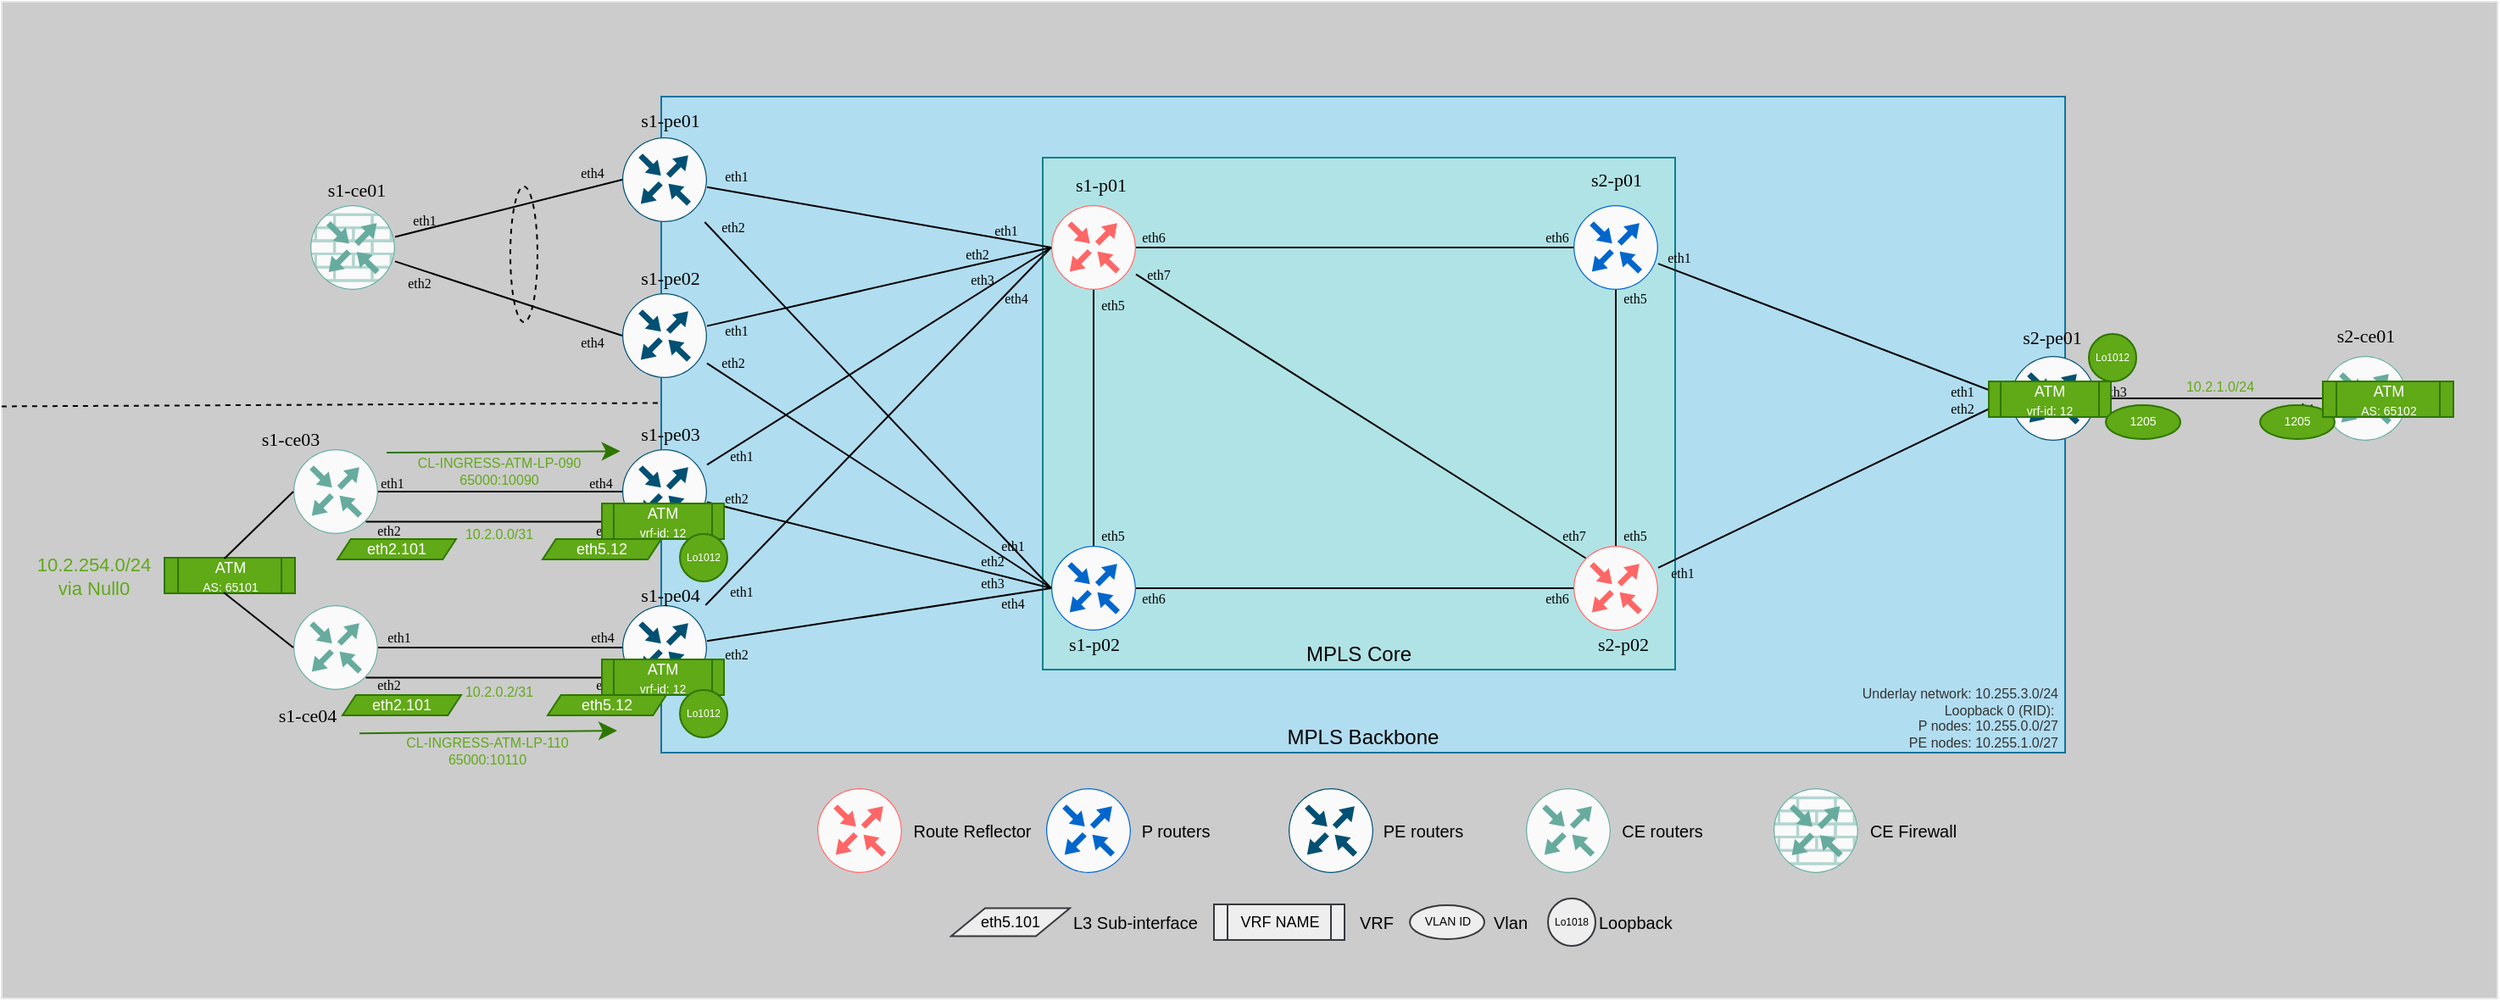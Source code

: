 <mxfile version="25.0.2">
  <diagram name="Page-1" id="-UelpCdYEey4y5baOnSz">
    <mxGraphModel dx="2388" dy="1429" grid="0" gridSize="10" guides="1" tooltips="1" connect="1" arrows="1" fold="1" page="0" pageScale="1" pageWidth="827" pageHeight="1169" math="0" shadow="0">
      <root>
        <mxCell id="0" />
        <mxCell id="-plp4mE1TCrz63QN9HbG-12" value="Background Image" parent="0" />
        <mxCell id="-plp4mE1TCrz63QN9HbG-13" value="" style="rounded=0;whiteSpace=wrap;html=1;fillColor=#CCCCCC;fontColor=#333333;strokeColor=#E6E6E6;" parent="-plp4mE1TCrz63QN9HbG-12" vertex="1">
          <mxGeometry x="-605" y="-124" width="1472" height="588" as="geometry" />
        </mxCell>
        <mxCell id="-plp4mE1TCrz63QN9HbG-14" value="" style="endArrow=none;dashed=1;html=1;rounded=0;fontSize=12;startSize=8;endSize=8;curved=1;entryX=0;entryY=0.467;entryDx=0;entryDy=0;entryPerimeter=0;exitX=0;exitY=0.406;exitDx=0;exitDy=0;exitPerimeter=0;" parent="-plp4mE1TCrz63QN9HbG-12" source="-plp4mE1TCrz63QN9HbG-13" target="WSuv4SzaL3Qnk7HgxCXB-33" edge="1">
          <mxGeometry width="50" height="50" relative="1" as="geometry">
            <mxPoint x="-587" y="136" as="sourcePoint" />
            <mxPoint x="-537" y="86" as="targetPoint" />
          </mxGeometry>
        </mxCell>
        <mxCell id="1" parent="0" />
        <mxCell id="WSuv4SzaL3Qnk7HgxCXB-33" value="MPLS Backbone" style="rounded=0;whiteSpace=wrap;html=1;fillColor=#b1ddf0;strokeColor=#10739e;verticalAlign=bottom;" parent="1" vertex="1">
          <mxGeometry x="-216" y="-68" width="828" height="387" as="geometry" />
        </mxCell>
        <mxCell id="WSuv4SzaL3Qnk7HgxCXB-26" value="MPLS Core" style="rounded=0;whiteSpace=wrap;html=1;fillColor=#b0e3e6;strokeColor=#0e8088;verticalAlign=bottom;" parent="1" vertex="1">
          <mxGeometry x="9" y="-32" width="373" height="302" as="geometry" />
        </mxCell>
        <mxCell id="WSuv4SzaL3Qnk7HgxCXB-204" value="" style="sketch=0;points=[[0.5,0,0],[1,0.5,0],[0.5,1,0],[0,0.5,0],[0.145,0.145,0],[0.856,0.145,0],[0.855,0.856,0],[0.145,0.855,0]];verticalLabelPosition=bottom;html=1;verticalAlign=top;aspect=fixed;align=center;pointerEvents=1;shape=mxgraph.cisco19.rect;prIcon=router;fillColor=#FAFAFA;strokeColor=#0066CC;fontSize=8;" parent="1" vertex="1">
          <mxGeometry x="11" y="340" width="50" height="50" as="geometry" />
        </mxCell>
        <mxCell id="WSuv4SzaL3Qnk7HgxCXB-205" value="P routers" style="text;html=1;align=center;verticalAlign=middle;resizable=0;points=[];autosize=1;strokeColor=none;fillColor=none;fontSize=10;" parent="1" vertex="1">
          <mxGeometry x="58" y="353" width="58" height="24" as="geometry" />
        </mxCell>
        <mxCell id="WSuv4SzaL3Qnk7HgxCXB-206" value="" style="sketch=0;points=[[0.5,0,0],[1,0.5,0],[0.5,1,0],[0,0.5,0],[0.145,0.145,0],[0.856,0.145,0],[0.855,0.856,0],[0.145,0.855,0]];verticalLabelPosition=bottom;html=1;verticalAlign=top;aspect=fixed;align=center;pointerEvents=1;shape=mxgraph.cisco19.rect;prIcon=router;fillColor=#FAFAFA;strokeColor=#005073;fontSize=8;" parent="1" vertex="1">
          <mxGeometry x="154" y="340" width="50" height="50" as="geometry" />
        </mxCell>
        <mxCell id="WSuv4SzaL3Qnk7HgxCXB-207" value="PE routers" style="text;html=1;align=center;verticalAlign=middle;resizable=0;points=[];autosize=1;strokeColor=none;fillColor=none;fontSize=10;" parent="1" vertex="1">
          <mxGeometry x="200.5" y="353" width="65" height="24" as="geometry" />
        </mxCell>
        <mxCell id="WSuv4SzaL3Qnk7HgxCXB-208" value="" style="sketch=0;points=[[0.5,0,0],[1,0.5,0],[0.5,1,0],[0,0.5,0],[0.145,0.145,0],[0.856,0.145,0],[0.855,0.856,0],[0.145,0.855,0]];verticalLabelPosition=bottom;html=1;verticalAlign=top;aspect=fixed;align=center;pointerEvents=1;shape=mxgraph.cisco19.rect;prIcon=router;fillColor=#FAFAFA;strokeColor=#67AB9F;fontSize=8;" parent="1" vertex="1">
          <mxGeometry x="294" y="340" width="50" height="50" as="geometry" />
        </mxCell>
        <mxCell id="WSuv4SzaL3Qnk7HgxCXB-209" value="CE routers" style="text;html=1;align=center;verticalAlign=middle;resizable=0;points=[];autosize=1;strokeColor=none;fillColor=none;fontSize=10;" parent="1" vertex="1">
          <mxGeometry x="341" y="353" width="66" height="24" as="geometry" />
        </mxCell>
        <mxCell id="WSuv4SzaL3Qnk7HgxCXB-210" value="" style="sketch=0;points=[[0.5,0,0],[1,0.5,0],[0.5,1,0],[0,0.5,0],[0.145,0.145,0],[0.856,0.145,0],[0.855,0.856,0],[0.145,0.855,0]];verticalLabelPosition=bottom;html=1;verticalAlign=top;aspect=fixed;align=center;pointerEvents=1;shape=mxgraph.cisco19.rect;prIcon=router_with_firewall;fillColor=#FAFAFA;strokeColor=#67AB9F;fontSize=8;" parent="1" vertex="1">
          <mxGeometry x="440" y="340" width="50" height="50" as="geometry" />
        </mxCell>
        <mxCell id="WSuv4SzaL3Qnk7HgxCXB-211" value="CE Firewall" style="text;html=1;align=center;verticalAlign=middle;resizable=0;points=[];autosize=1;strokeColor=none;fillColor=none;fontSize=10;" parent="1" vertex="1">
          <mxGeometry x="487" y="353" width="69" height="24" as="geometry" />
        </mxCell>
        <mxCell id="-plp4mE1TCrz63QN9HbG-1" value="VRF NAME" style="shape=process;whiteSpace=wrap;html=1;backgroundOutline=1;fillColor=#eeeeee;strokeColor=#36393d;fontSize=9;" parent="1" vertex="1">
          <mxGeometry x="110" y="408.5" width="77" height="21" as="geometry" />
        </mxCell>
        <mxCell id="-plp4mE1TCrz63QN9HbG-2" value="VRF" style="text;html=1;align=left;verticalAlign=middle;resizable=0;points=[];autosize=1;strokeColor=none;fillColor=none;fontSize=10;" parent="1" vertex="1">
          <mxGeometry x="194" y="407" width="38" height="24" as="geometry" />
        </mxCell>
        <mxCell id="-plp4mE1TCrz63QN9HbG-3" value="VLAN ID" style="ellipse;whiteSpace=wrap;html=1;fontSize=7;fillColor=#eeeeee;strokeColor=#36393d;" parent="1" vertex="1">
          <mxGeometry x="225.5" y="409" width="44" height="20" as="geometry" />
        </mxCell>
        <mxCell id="-plp4mE1TCrz63QN9HbG-5" value="Vlan" style="text;html=1;align=left;verticalAlign=middle;resizable=0;points=[];autosize=1;strokeColor=none;fillColor=none;fontSize=10;" parent="1" vertex="1">
          <mxGeometry x="273" y="407" width="38" height="24" as="geometry" />
        </mxCell>
        <mxCell id="-plp4mE1TCrz63QN9HbG-7" value="Lo1018" style="ellipse;whiteSpace=wrap;html=1;aspect=fixed;fillColor=#eeeeee;strokeColor=#36393d;fontSize=6;" parent="1" vertex="1">
          <mxGeometry x="307" y="405" width="28" height="28" as="geometry" />
        </mxCell>
        <mxCell id="-plp4mE1TCrz63QN9HbG-8" value="Loopback" style="text;html=1;align=left;verticalAlign=middle;resizable=0;points=[];autosize=1;strokeColor=none;fillColor=none;fontSize=10;" parent="1" vertex="1">
          <mxGeometry x="335" y="407" width="61" height="24" as="geometry" />
        </mxCell>
        <mxCell id="JTRN2UEG_rgVW73hcwAd-14" value="eth5.101" style="shape=parallelogram;perimeter=parallelogramPerimeter;whiteSpace=wrap;html=1;fixedSize=1;fontSize=9;fillColor=#eeeeee;strokeColor=#36393d;" vertex="1" parent="1">
          <mxGeometry x="-45" y="410.75" width="70" height="16.5" as="geometry" />
        </mxCell>
        <mxCell id="JTRN2UEG_rgVW73hcwAd-15" value="L3 Sub-interface" style="text;html=1;align=left;verticalAlign=middle;resizable=0;points=[];autosize=1;strokeColor=none;fillColor=none;fontSize=10;" vertex="1" parent="1">
          <mxGeometry x="25" y="407" width="91" height="24" as="geometry" />
        </mxCell>
        <mxCell id="JTRN2UEG_rgVW73hcwAd-22" value="s1-ce04" style="text;html=1;align=center;verticalAlign=middle;resizable=0;points=[];autosize=1;strokeColor=none;fillColor=none;fontSize=11;fontFamily=Verdana;" vertex="1" parent="1">
          <mxGeometry x="-456" y="284" width="62" height="25" as="geometry" />
        </mxCell>
        <mxCell id="WSuv4SzaL3Qnk7HgxCXB-57" value="Topology" parent="0" />
        <mxCell id="WSuv4SzaL3Qnk7HgxCXB-58" value="" style="sketch=0;points=[[0.5,0,0],[1,0.5,0],[0.5,1,0],[0,0.5,0],[0.145,0.145,0],[0.856,0.145,0],[0.855,0.856,0],[0.145,0.855,0]];verticalLabelPosition=bottom;html=1;verticalAlign=top;aspect=fixed;align=center;pointerEvents=1;shape=mxgraph.cisco19.rect;prIcon=router;fillColor=#FAFAFA;strokeColor=#005073;" parent="WSuv4SzaL3Qnk7HgxCXB-57" vertex="1">
          <mxGeometry x="-239" y="-44" width="50" height="50" as="geometry" />
        </mxCell>
        <mxCell id="WSuv4SzaL3Qnk7HgxCXB-59" value="" style="sketch=0;points=[[0.5,0,0],[1,0.5,0],[0.5,1,0],[0,0.5,0],[0.145,0.145,0],[0.856,0.145,0],[0.855,0.856,0],[0.145,0.855,0]];verticalLabelPosition=bottom;html=1;verticalAlign=top;aspect=fixed;align=center;pointerEvents=1;shape=mxgraph.cisco19.rect;prIcon=router;fillColor=#FAFAFA;strokeColor=#005073;" parent="WSuv4SzaL3Qnk7HgxCXB-57" vertex="1">
          <mxGeometry x="-239" y="48" width="50" height="50" as="geometry" />
        </mxCell>
        <mxCell id="WSuv4SzaL3Qnk7HgxCXB-60" value="" style="sketch=0;points=[[0.5,0,0],[1,0.5,0],[0.5,1,0],[0,0.5,0],[0.145,0.145,0],[0.856,0.145,0],[0.855,0.856,0],[0.145,0.855,0]];verticalLabelPosition=bottom;html=1;verticalAlign=top;aspect=fixed;align=center;pointerEvents=1;shape=mxgraph.cisco19.rect;prIcon=router;fillColor=#FAFAFA;strokeColor=#005073;" parent="WSuv4SzaL3Qnk7HgxCXB-57" vertex="1">
          <mxGeometry x="-239" y="140" width="50" height="50" as="geometry" />
        </mxCell>
        <mxCell id="WSuv4SzaL3Qnk7HgxCXB-61" value="" style="sketch=0;points=[[0.5,0,0],[1,0.5,0],[0.5,1,0],[0,0.5,0],[0.145,0.145,0],[0.856,0.145,0],[0.855,0.856,0],[0.145,0.855,0]];verticalLabelPosition=bottom;html=1;verticalAlign=top;aspect=fixed;align=center;pointerEvents=1;shape=mxgraph.cisco19.rect;prIcon=router;fillColor=#FAFAFA;strokeColor=#005073;" parent="WSuv4SzaL3Qnk7HgxCXB-57" vertex="1">
          <mxGeometry x="-239" y="232" width="50" height="50" as="geometry" />
        </mxCell>
        <mxCell id="WSuv4SzaL3Qnk7HgxCXB-62" value="" style="sketch=0;points=[[0.5,0,0],[1,0.5,0],[0.5,1,0],[0,0.5,0],[0.145,0.145,0],[0.856,0.145,0],[0.855,0.856,0],[0.145,0.855,0]];verticalLabelPosition=bottom;html=1;verticalAlign=top;aspect=fixed;align=center;pointerEvents=1;shape=mxgraph.cisco19.rect;prIcon=router;fillColor=#FAFAFA;strokeColor=#FF6666;" parent="WSuv4SzaL3Qnk7HgxCXB-57" vertex="1">
          <mxGeometry x="14" y="-4" width="50" height="50" as="geometry" />
        </mxCell>
        <mxCell id="WSuv4SzaL3Qnk7HgxCXB-63" value="" style="sketch=0;points=[[0.5,0,0],[1,0.5,0],[0.5,1,0],[0,0.5,0],[0.145,0.145,0],[0.856,0.145,0],[0.855,0.856,0],[0.145,0.855,0]];verticalLabelPosition=bottom;html=1;verticalAlign=top;aspect=fixed;align=center;pointerEvents=1;shape=mxgraph.cisco19.rect;prIcon=router;fillColor=#FAFAFA;strokeColor=#0066CC;" parent="WSuv4SzaL3Qnk7HgxCXB-57" vertex="1">
          <mxGeometry x="14" y="197" width="50" height="50" as="geometry" />
        </mxCell>
        <mxCell id="WSuv4SzaL3Qnk7HgxCXB-64" value="" style="sketch=0;points=[[0.5,0,0],[1,0.5,0],[0.5,1,0],[0,0.5,0],[0.145,0.145,0],[0.856,0.145,0],[0.855,0.856,0],[0.145,0.855,0]];verticalLabelPosition=bottom;html=1;verticalAlign=top;aspect=fixed;align=center;pointerEvents=1;shape=mxgraph.cisco19.rect;prIcon=router;fillColor=#FAFAFA;strokeColor=#0066CC;" parent="WSuv4SzaL3Qnk7HgxCXB-57" vertex="1">
          <mxGeometry x="322" y="-4" width="50" height="50" as="geometry" />
        </mxCell>
        <mxCell id="WSuv4SzaL3Qnk7HgxCXB-65" value="" style="sketch=0;points=[[0.5,0,0],[1,0.5,0],[0.5,1,0],[0,0.5,0],[0.145,0.145,0],[0.856,0.145,0],[0.855,0.856,0],[0.145,0.855,0]];verticalLabelPosition=bottom;html=1;verticalAlign=top;aspect=fixed;align=center;pointerEvents=1;shape=mxgraph.cisco19.rect;prIcon=router;fillColor=#FAFAFA;strokeColor=#FF6666;" parent="WSuv4SzaL3Qnk7HgxCXB-57" vertex="1">
          <mxGeometry x="322" y="197" width="50" height="50" as="geometry" />
        </mxCell>
        <mxCell id="WSuv4SzaL3Qnk7HgxCXB-66" value="" style="sketch=0;points=[[0.5,0,0],[1,0.5,0],[0.5,1,0],[0,0.5,0],[0.145,0.145,0],[0.856,0.145,0],[0.855,0.856,0],[0.145,0.855,0]];verticalLabelPosition=bottom;html=1;verticalAlign=top;aspect=fixed;align=center;pointerEvents=1;shape=mxgraph.cisco19.rect;prIcon=router;fillColor=#FAFAFA;strokeColor=#005073;" parent="WSuv4SzaL3Qnk7HgxCXB-57" vertex="1">
          <mxGeometry x="580" y="85" width="50" height="50" as="geometry" />
        </mxCell>
        <mxCell id="WSuv4SzaL3Qnk7HgxCXB-67" style="edgeStyle=none;curved=1;rounded=0;orthogonalLoop=1;jettySize=auto;html=1;entryX=0;entryY=0.5;entryDx=0;entryDy=0;entryPerimeter=0;fontSize=12;startSize=8;endSize=8;endArrow=none;endFill=0;" parent="WSuv4SzaL3Qnk7HgxCXB-57" source="WSuv4SzaL3Qnk7HgxCXB-61" target="WSuv4SzaL3Qnk7HgxCXB-63" edge="1">
          <mxGeometry relative="1" as="geometry" />
        </mxCell>
        <mxCell id="WSuv4SzaL3Qnk7HgxCXB-68" style="edgeStyle=none;curved=1;rounded=0;orthogonalLoop=1;jettySize=auto;html=1;entryX=0;entryY=0.5;entryDx=0;entryDy=0;entryPerimeter=0;fontSize=12;startSize=8;endSize=8;endArrow=none;endFill=0;" parent="WSuv4SzaL3Qnk7HgxCXB-57" source="WSuv4SzaL3Qnk7HgxCXB-60" target="WSuv4SzaL3Qnk7HgxCXB-63" edge="1">
          <mxGeometry relative="1" as="geometry" />
        </mxCell>
        <mxCell id="WSuv4SzaL3Qnk7HgxCXB-69" style="edgeStyle=none;curved=1;rounded=0;orthogonalLoop=1;jettySize=auto;html=1;entryX=0;entryY=0.5;entryDx=0;entryDy=0;entryPerimeter=0;fontSize=12;startSize=8;endSize=8;endArrow=none;endFill=0;" parent="WSuv4SzaL3Qnk7HgxCXB-57" source="WSuv4SzaL3Qnk7HgxCXB-59" target="WSuv4SzaL3Qnk7HgxCXB-62" edge="1">
          <mxGeometry relative="1" as="geometry" />
        </mxCell>
        <mxCell id="WSuv4SzaL3Qnk7HgxCXB-70" style="edgeStyle=none;curved=1;rounded=0;orthogonalLoop=1;jettySize=auto;html=1;entryX=0;entryY=0.5;entryDx=0;entryDy=0;entryPerimeter=0;fontSize=12;startSize=8;endSize=8;endArrow=none;endFill=0;" parent="WSuv4SzaL3Qnk7HgxCXB-57" source="WSuv4SzaL3Qnk7HgxCXB-58" target="WSuv4SzaL3Qnk7HgxCXB-62" edge="1">
          <mxGeometry relative="1" as="geometry" />
        </mxCell>
        <mxCell id="WSuv4SzaL3Qnk7HgxCXB-71" style="edgeStyle=none;curved=1;rounded=0;orthogonalLoop=1;jettySize=auto;html=1;fontSize=12;startSize=8;endSize=8;endArrow=none;endFill=0;strokeWidth=1;" parent="WSuv4SzaL3Qnk7HgxCXB-57" source="WSuv4SzaL3Qnk7HgxCXB-62" target="WSuv4SzaL3Qnk7HgxCXB-64" edge="1">
          <mxGeometry relative="1" as="geometry">
            <mxPoint x="252" y="21" as="targetPoint" />
          </mxGeometry>
        </mxCell>
        <mxCell id="WSuv4SzaL3Qnk7HgxCXB-72" style="edgeStyle=none;curved=1;rounded=0;orthogonalLoop=1;jettySize=auto;html=1;entryX=0;entryY=0.5;entryDx=0;entryDy=0;entryPerimeter=0;fontSize=12;startSize=8;endSize=8;endArrow=none;endFill=0;strokeWidth=1;" parent="WSuv4SzaL3Qnk7HgxCXB-57" source="WSuv4SzaL3Qnk7HgxCXB-63" target="WSuv4SzaL3Qnk7HgxCXB-65" edge="1">
          <mxGeometry relative="1" as="geometry" />
        </mxCell>
        <mxCell id="WSuv4SzaL3Qnk7HgxCXB-73" style="edgeStyle=none;curved=1;rounded=0;orthogonalLoop=1;jettySize=auto;html=1;fontSize=12;startSize=8;endSize=8;entryX=0.5;entryY=1;entryDx=0;entryDy=0;entryPerimeter=0;endArrow=none;endFill=0;strokeWidth=1;" parent="WSuv4SzaL3Qnk7HgxCXB-57" source="WSuv4SzaL3Qnk7HgxCXB-63" target="WSuv4SzaL3Qnk7HgxCXB-62" edge="1">
          <mxGeometry relative="1" as="geometry">
            <mxPoint x="325" y="31" as="targetPoint" />
          </mxGeometry>
        </mxCell>
        <mxCell id="WSuv4SzaL3Qnk7HgxCXB-74" style="edgeStyle=none;curved=1;rounded=0;orthogonalLoop=1;jettySize=auto;html=1;entryX=0.5;entryY=0;entryDx=0;entryDy=0;entryPerimeter=0;fontSize=12;startSize=8;endSize=8;endArrow=none;endFill=0;strokeWidth=1;" parent="WSuv4SzaL3Qnk7HgxCXB-57" source="WSuv4SzaL3Qnk7HgxCXB-64" target="WSuv4SzaL3Qnk7HgxCXB-65" edge="1">
          <mxGeometry relative="1" as="geometry" />
        </mxCell>
        <mxCell id="WSuv4SzaL3Qnk7HgxCXB-75" style="edgeStyle=none;curved=1;rounded=0;orthogonalLoop=1;jettySize=auto;html=1;entryX=0.145;entryY=0.145;entryDx=0;entryDy=0;entryPerimeter=0;fontSize=12;startSize=8;endSize=8;endArrow=none;endFill=0;strokeWidth=1;" parent="WSuv4SzaL3Qnk7HgxCXB-57" source="WSuv4SzaL3Qnk7HgxCXB-62" target="WSuv4SzaL3Qnk7HgxCXB-65" edge="1">
          <mxGeometry relative="1" as="geometry" />
        </mxCell>
        <mxCell id="WSuv4SzaL3Qnk7HgxCXB-76" style="edgeStyle=none;curved=1;rounded=0;orthogonalLoop=1;jettySize=auto;html=1;entryX=0;entryY=0.5;entryDx=0;entryDy=0;entryPerimeter=0;fontSize=12;startSize=8;endSize=8;endArrow=none;endFill=0;" parent="WSuv4SzaL3Qnk7HgxCXB-57" source="WSuv4SzaL3Qnk7HgxCXB-58" target="WSuv4SzaL3Qnk7HgxCXB-63" edge="1">
          <mxGeometry relative="1" as="geometry" />
        </mxCell>
        <mxCell id="WSuv4SzaL3Qnk7HgxCXB-77" style="edgeStyle=none;curved=1;rounded=0;orthogonalLoop=1;jettySize=auto;html=1;entryX=0;entryY=0.5;entryDx=0;entryDy=0;entryPerimeter=0;fontSize=12;startSize=8;endSize=8;endArrow=none;endFill=0;" parent="WSuv4SzaL3Qnk7HgxCXB-57" source="WSuv4SzaL3Qnk7HgxCXB-59" target="WSuv4SzaL3Qnk7HgxCXB-63" edge="1">
          <mxGeometry relative="1" as="geometry" />
        </mxCell>
        <mxCell id="WSuv4SzaL3Qnk7HgxCXB-78" style="edgeStyle=none;curved=1;rounded=0;orthogonalLoop=1;jettySize=auto;html=1;entryX=0;entryY=0.5;entryDx=0;entryDy=0;entryPerimeter=0;fontSize=12;startSize=8;endSize=8;endArrow=none;endFill=0;" parent="WSuv4SzaL3Qnk7HgxCXB-57" source="WSuv4SzaL3Qnk7HgxCXB-60" target="WSuv4SzaL3Qnk7HgxCXB-62" edge="1">
          <mxGeometry relative="1" as="geometry" />
        </mxCell>
        <mxCell id="WSuv4SzaL3Qnk7HgxCXB-79" style="edgeStyle=none;curved=1;rounded=0;orthogonalLoop=1;jettySize=auto;html=1;entryX=0;entryY=0.5;entryDx=0;entryDy=0;entryPerimeter=0;fontSize=12;startSize=8;endSize=8;endArrow=none;endFill=0;" parent="WSuv4SzaL3Qnk7HgxCXB-57" source="WSuv4SzaL3Qnk7HgxCXB-61" target="WSuv4SzaL3Qnk7HgxCXB-62" edge="1">
          <mxGeometry relative="1" as="geometry" />
        </mxCell>
        <mxCell id="WSuv4SzaL3Qnk7HgxCXB-80" style="edgeStyle=none;curved=1;rounded=0;orthogonalLoop=1;jettySize=auto;html=1;entryX=0;entryY=0.5;entryDx=0;entryDy=0;entryPerimeter=0;fontSize=12;startSize=8;endSize=8;endArrow=none;endFill=0;" parent="WSuv4SzaL3Qnk7HgxCXB-57" source="WSuv4SzaL3Qnk7HgxCXB-64" target="WSuv4SzaL3Qnk7HgxCXB-66" edge="1">
          <mxGeometry relative="1" as="geometry" />
        </mxCell>
        <mxCell id="WSuv4SzaL3Qnk7HgxCXB-81" style="edgeStyle=none;curved=1;rounded=0;orthogonalLoop=1;jettySize=auto;html=1;entryX=0;entryY=0.5;entryDx=0;entryDy=0;entryPerimeter=0;fontSize=12;startSize=8;endSize=8;endArrow=none;endFill=0;" parent="WSuv4SzaL3Qnk7HgxCXB-57" source="WSuv4SzaL3Qnk7HgxCXB-65" target="WSuv4SzaL3Qnk7HgxCXB-66" edge="1">
          <mxGeometry relative="1" as="geometry" />
        </mxCell>
        <mxCell id="WSuv4SzaL3Qnk7HgxCXB-86" value="" style="sketch=0;points=[[0.5,0,0],[1,0.5,0],[0.5,1,0],[0,0.5,0],[0.145,0.145,0],[0.856,0.145,0],[0.855,0.856,0],[0.145,0.855,0]];verticalLabelPosition=bottom;html=1;verticalAlign=top;aspect=fixed;align=center;pointerEvents=1;shape=mxgraph.cisco19.rect;prIcon=router_with_firewall;fillColor=#FAFAFA;strokeColor=#67AB9F;" parent="WSuv4SzaL3Qnk7HgxCXB-57" vertex="1">
          <mxGeometry x="-423" y="-4" width="50" height="50" as="geometry" />
        </mxCell>
        <mxCell id="WSuv4SzaL3Qnk7HgxCXB-90" style="edgeStyle=none;curved=1;rounded=0;orthogonalLoop=1;jettySize=auto;html=1;entryX=0;entryY=0.5;entryDx=0;entryDy=0;entryPerimeter=0;fontSize=12;startSize=8;endSize=8;endArrow=none;endFill=0;" parent="WSuv4SzaL3Qnk7HgxCXB-57" source="WSuv4SzaL3Qnk7HgxCXB-86" target="WSuv4SzaL3Qnk7HgxCXB-58" edge="1">
          <mxGeometry relative="1" as="geometry" />
        </mxCell>
        <mxCell id="WSuv4SzaL3Qnk7HgxCXB-91" style="edgeStyle=none;curved=1;rounded=0;orthogonalLoop=1;jettySize=auto;html=1;entryX=0;entryY=0.5;entryDx=0;entryDy=0;entryPerimeter=0;fontSize=12;startSize=8;endSize=8;endArrow=none;endFill=0;" parent="WSuv4SzaL3Qnk7HgxCXB-57" source="WSuv4SzaL3Qnk7HgxCXB-86" target="WSuv4SzaL3Qnk7HgxCXB-59" edge="1">
          <mxGeometry relative="1" as="geometry" />
        </mxCell>
        <mxCell id="WSuv4SzaL3Qnk7HgxCXB-95" value="" style="sketch=0;points=[[0.5,0,0],[1,0.5,0],[0.5,1,0],[0,0.5,0],[0.145,0.145,0],[0.856,0.145,0],[0.855,0.856,0],[0.145,0.855,0]];verticalLabelPosition=bottom;html=1;verticalAlign=top;aspect=fixed;align=center;pointerEvents=1;shape=mxgraph.cisco19.rect;prIcon=router;fillColor=#FAFAFA;strokeColor=#67AB9F;" parent="WSuv4SzaL3Qnk7HgxCXB-57" vertex="1">
          <mxGeometry x="764" y="85" width="50" height="50" as="geometry" />
        </mxCell>
        <mxCell id="WSuv4SzaL3Qnk7HgxCXB-97" style="edgeStyle=none;curved=1;rounded=0;orthogonalLoop=1;jettySize=auto;html=1;entryX=1;entryY=0.5;entryDx=0;entryDy=0;entryPerimeter=0;fontSize=12;startSize=8;endSize=8;endArrow=none;endFill=0;" parent="WSuv4SzaL3Qnk7HgxCXB-57" source="WSuv4SzaL3Qnk7HgxCXB-95" target="WSuv4SzaL3Qnk7HgxCXB-66" edge="1">
          <mxGeometry relative="1" as="geometry" />
        </mxCell>
        <mxCell id="WSuv4SzaL3Qnk7HgxCXB-151" value="" style="ellipse;whiteSpace=wrap;html=1;fillColor=none;dashed=1;" parent="WSuv4SzaL3Qnk7HgxCXB-57" vertex="1">
          <mxGeometry x="-305" y="-15" width="16" height="80" as="geometry" />
        </mxCell>
        <UserObject label="&lt;div&gt;&lt;span data-lucid-type=&quot;application/vnd.lucid.text&quot; data-lucid-content=&quot;{&amp;quot;t&amp;quot;:&amp;quot;Loopback 0 (RID): 1.0.0.x ISIS: 49.019.168.0.00x.00&amp;quot;,&amp;quot;m&amp;quot;:[{&amp;quot;s&amp;quot;:0,&amp;quot;n&amp;quot;:&amp;quot;a&amp;quot;,&amp;quot;v&amp;quot;:&amp;quot;left&amp;quot;},{&amp;quot;s&amp;quot;:0,&amp;quot;n&amp;quot;:&amp;quot;c&amp;quot;,&amp;quot;v&amp;quot;:&amp;quot;333333ff&amp;quot;,&amp;quot;e&amp;quot;:56},{&amp;quot;s&amp;quot;:0,&amp;quot;n&amp;quot;:&amp;quot;s&amp;quot;,&amp;quot;v&amp;quot;:17.778,&amp;quot;e&amp;quot;:56}]}&quot;&gt;&lt;span style=&quot;color: rgb(51, 51, 51);&quot;&gt;&lt;font&gt;Underlay network: 10.255.3.0/24&lt;/font&gt;&lt;/span&gt;&lt;/span&gt;&lt;/div&gt;&lt;span data-lucid-type=&quot;application/vnd.lucid.text&quot; data-lucid-content=&quot;{&amp;quot;t&amp;quot;:&amp;quot;Loopback 0 (RID): 1.0.0.x ISIS: 49.019.168.0.00x.00&amp;quot;,&amp;quot;m&amp;quot;:[{&amp;quot;s&amp;quot;:0,&amp;quot;n&amp;quot;:&amp;quot;a&amp;quot;,&amp;quot;v&amp;quot;:&amp;quot;left&amp;quot;},{&amp;quot;s&amp;quot;:0,&amp;quot;n&amp;quot;:&amp;quot;c&amp;quot;,&amp;quot;v&amp;quot;:&amp;quot;333333ff&amp;quot;,&amp;quot;e&amp;quot;:56},{&amp;quot;s&amp;quot;:0,&amp;quot;n&amp;quot;:&amp;quot;s&amp;quot;,&amp;quot;v&amp;quot;:17.778,&amp;quot;e&amp;quot;:56}]}&quot;&gt;&lt;span style=&quot;color: rgb(51, 51, 51);&quot;&gt;&lt;font&gt;Loopback 0 (RID):&amp;nbsp;&lt;br&gt;&lt;/font&gt;&lt;/span&gt;&lt;/span&gt;&lt;div&gt;&lt;span data-lucid-type=&quot;application/vnd.lucid.text&quot; data-lucid-content=&quot;{&amp;quot;t&amp;quot;:&amp;quot;Loopback 0 (RID): 1.0.0.x ISIS: 49.019.168.0.00x.00&amp;quot;,&amp;quot;m&amp;quot;:[{&amp;quot;s&amp;quot;:0,&amp;quot;n&amp;quot;:&amp;quot;a&amp;quot;,&amp;quot;v&amp;quot;:&amp;quot;left&amp;quot;},{&amp;quot;s&amp;quot;:0,&amp;quot;n&amp;quot;:&amp;quot;c&amp;quot;,&amp;quot;v&amp;quot;:&amp;quot;333333ff&amp;quot;,&amp;quot;e&amp;quot;:56},{&amp;quot;s&amp;quot;:0,&amp;quot;n&amp;quot;:&amp;quot;s&amp;quot;,&amp;quot;v&amp;quot;:17.778,&amp;quot;e&amp;quot;:56}]}&quot;&gt;&lt;font style=&quot;&quot;&gt;&lt;font color=&quot;#333333&quot;&gt;P nodes: 10.255.0.0/27&lt;/font&gt;&lt;br&gt;&lt;/font&gt;&lt;/span&gt;&lt;/div&gt;&lt;div&gt;&lt;span data-lucid-type=&quot;application/vnd.lucid.text&quot; data-lucid-content=&quot;{&amp;quot;t&amp;quot;:&amp;quot;Loopback 0 (RID): 1.0.0.x ISIS: 49.019.168.0.00x.00&amp;quot;,&amp;quot;m&amp;quot;:[{&amp;quot;s&amp;quot;:0,&amp;quot;n&amp;quot;:&amp;quot;a&amp;quot;,&amp;quot;v&amp;quot;:&amp;quot;left&amp;quot;},{&amp;quot;s&amp;quot;:0,&amp;quot;n&amp;quot;:&amp;quot;c&amp;quot;,&amp;quot;v&amp;quot;:&amp;quot;333333ff&amp;quot;,&amp;quot;e&amp;quot;:56},{&amp;quot;s&amp;quot;:0,&amp;quot;n&amp;quot;:&amp;quot;s&amp;quot;,&amp;quot;v&amp;quot;:17.778,&amp;quot;e&amp;quot;:56}]}&quot;&gt;&lt;font style=&quot;&quot;&gt;&lt;font color=&quot;#333333&quot;&gt;PE nodes:&amp;nbsp;&lt;/font&gt;&lt;/font&gt;&lt;/span&gt;&lt;span style=&quot;background-color: initial;&quot;&gt;&lt;font color=&quot;#333333&quot;&gt;10.255.1.0/27&lt;/font&gt;&lt;/span&gt;&lt;/div&gt;" id="WSuv4SzaL3Qnk7HgxCXB-153">
          <mxCell style="text;whiteSpace=wrap;html=1;align=right;fontSize=8;fontFamily=Helvetica;" parent="WSuv4SzaL3Qnk7HgxCXB-57" vertex="1">
            <mxGeometry x="485" y="273" width="125" height="38" as="geometry" />
          </mxCell>
        </UserObject>
        <mxCell id="WSuv4SzaL3Qnk7HgxCXB-192" value="" style="sketch=0;points=[[0.5,0,0],[1,0.5,0],[0.5,1,0],[0,0.5,0],[0.145,0.145,0],[0.856,0.145,0],[0.855,0.856,0],[0.145,0.855,0]];verticalLabelPosition=bottom;html=1;verticalAlign=top;aspect=fixed;align=center;pointerEvents=1;shape=mxgraph.cisco19.rect;prIcon=router;fillColor=#FAFAFA;strokeColor=#67AB9F;" parent="WSuv4SzaL3Qnk7HgxCXB-57" vertex="1">
          <mxGeometry x="-433" y="140" width="50" height="50" as="geometry" />
        </mxCell>
        <mxCell id="WSuv4SzaL3Qnk7HgxCXB-198" value="" style="sketch=0;points=[[0.5,0,0],[1,0.5,0],[0.5,1,0],[0,0.5,0],[0.145,0.145,0],[0.856,0.145,0],[0.855,0.856,0],[0.145,0.855,0]];verticalLabelPosition=bottom;html=1;verticalAlign=top;aspect=fixed;align=center;pointerEvents=1;shape=mxgraph.cisco19.rect;prIcon=router;fillColor=#FAFAFA;strokeColor=#67AB9F;dashed=1;dashPattern=8 8;" parent="WSuv4SzaL3Qnk7HgxCXB-57" vertex="1">
          <mxGeometry x="-433" y="232" width="50" height="50" as="geometry" />
        </mxCell>
        <mxCell id="WSuv4SzaL3Qnk7HgxCXB-200" style="edgeStyle=none;curved=1;rounded=0;orthogonalLoop=1;jettySize=auto;html=1;entryX=0;entryY=0.5;entryDx=0;entryDy=0;entryPerimeter=0;fontSize=12;startSize=8;endSize=8;endArrow=none;endFill=0;exitX=1;exitY=0.5;exitDx=0;exitDy=0;exitPerimeter=0;" parent="WSuv4SzaL3Qnk7HgxCXB-57" source="WSuv4SzaL3Qnk7HgxCXB-192" target="WSuv4SzaL3Qnk7HgxCXB-60" edge="1">
          <mxGeometry relative="1" as="geometry">
            <mxPoint x="-363" y="39" as="sourcePoint" />
            <mxPoint x="-229" y="83" as="targetPoint" />
          </mxGeometry>
        </mxCell>
        <mxCell id="WSuv4SzaL3Qnk7HgxCXB-201" style="edgeStyle=none;curved=1;rounded=0;orthogonalLoop=1;jettySize=auto;html=1;entryX=0;entryY=0.5;entryDx=0;entryDy=0;entryPerimeter=0;fontSize=12;startSize=8;endSize=8;endArrow=none;endFill=0;exitX=1;exitY=0.5;exitDx=0;exitDy=0;exitPerimeter=0;" parent="WSuv4SzaL3Qnk7HgxCXB-57" source="WSuv4SzaL3Qnk7HgxCXB-198" target="WSuv4SzaL3Qnk7HgxCXB-61" edge="1">
          <mxGeometry relative="1" as="geometry">
            <mxPoint x="-353" y="49" as="sourcePoint" />
            <mxPoint x="-219" y="93" as="targetPoint" />
          </mxGeometry>
        </mxCell>
        <mxCell id="-plp4mE1TCrz63QN9HbG-9" value="" style="sketch=0;points=[[0.5,0,0],[1,0.5,0],[0.5,1,0],[0,0.5,0],[0.145,0.145,0],[0.856,0.145,0],[0.855,0.856,0],[0.145,0.855,0]];verticalLabelPosition=bottom;html=1;verticalAlign=top;aspect=fixed;align=center;pointerEvents=1;shape=mxgraph.cisco19.rect;prIcon=router;fillColor=#FAFAFA;strokeColor=#FF6666;" parent="WSuv4SzaL3Qnk7HgxCXB-57" vertex="1">
          <mxGeometry x="-124" y="340" width="50" height="50" as="geometry" />
        </mxCell>
        <mxCell id="-plp4mE1TCrz63QN9HbG-10" value="Route Reflector" style="text;html=1;align=center;verticalAlign=middle;resizable=0;points=[];autosize=1;strokeColor=none;fillColor=none;fontSize=10;" parent="WSuv4SzaL3Qnk7HgxCXB-57" vertex="1">
          <mxGeometry x="-77" y="353" width="87" height="24" as="geometry" />
        </mxCell>
        <mxCell id="JTRN2UEG_rgVW73hcwAd-1" style="edgeStyle=none;curved=1;rounded=0;orthogonalLoop=1;jettySize=auto;html=1;entryX=0.145;entryY=0.855;entryDx=0;entryDy=0;entryPerimeter=0;fontSize=12;startSize=8;endSize=8;endArrow=none;endFill=0;exitX=0.855;exitY=0.856;exitDx=0;exitDy=0;exitPerimeter=0;" edge="1" parent="WSuv4SzaL3Qnk7HgxCXB-57" source="WSuv4SzaL3Qnk7HgxCXB-198" target="WSuv4SzaL3Qnk7HgxCXB-61">
          <mxGeometry relative="1" as="geometry">
            <mxPoint x="-373" y="267" as="sourcePoint" />
            <mxPoint x="-229" y="267" as="targetPoint" />
          </mxGeometry>
        </mxCell>
        <mxCell id="JTRN2UEG_rgVW73hcwAd-6" style="edgeStyle=none;curved=1;rounded=0;orthogonalLoop=1;jettySize=auto;html=1;entryX=0.145;entryY=0.855;entryDx=0;entryDy=0;entryPerimeter=0;fontSize=12;startSize=8;endSize=8;endArrow=none;endFill=0;exitX=0.855;exitY=0.856;exitDx=0;exitDy=0;exitPerimeter=0;" edge="1" parent="WSuv4SzaL3Qnk7HgxCXB-57" source="WSuv4SzaL3Qnk7HgxCXB-192" target="WSuv4SzaL3Qnk7HgxCXB-60">
          <mxGeometry relative="1" as="geometry">
            <mxPoint x="-380" y="285" as="sourcePoint" />
            <mxPoint x="-222" y="285" as="targetPoint" />
          </mxGeometry>
        </mxCell>
        <mxCell id="WSuv4SzaL3Qnk7HgxCXB-48" value="Hostnames" parent="0" />
        <mxCell id="WSuv4SzaL3Qnk7HgxCXB-49" value="s1-p01" style="text;html=1;align=center;verticalAlign=middle;resizable=0;points=[];autosize=1;strokeColor=none;fillColor=none;fontSize=11;fontFamily=Verdana;" parent="WSuv4SzaL3Qnk7HgxCXB-48" vertex="1">
          <mxGeometry x="14" y="-29" width="57" height="25" as="geometry" />
        </mxCell>
        <mxCell id="WSuv4SzaL3Qnk7HgxCXB-50" value="s1-p02" style="text;html=1;align=center;verticalAlign=middle;resizable=0;points=[];autosize=1;strokeColor=none;fillColor=none;fontSize=11;fontFamily=Verdana;" parent="WSuv4SzaL3Qnk7HgxCXB-48" vertex="1">
          <mxGeometry x="10.5" y="242" width="57" height="25" as="geometry" />
        </mxCell>
        <mxCell id="WSuv4SzaL3Qnk7HgxCXB-51" value="s2-pe01" style="text;html=1;align=center;verticalAlign=middle;resizable=0;points=[];autosize=1;strokeColor=none;fillColor=none;fontSize=11;fontFamily=Verdana;" parent="WSuv4SzaL3Qnk7HgxCXB-48" vertex="1">
          <mxGeometry x="572" y="61" width="63" height="25" as="geometry" />
        </mxCell>
        <mxCell id="WSuv4SzaL3Qnk7HgxCXB-52" value="s1-pe02" style="text;html=1;align=center;verticalAlign=middle;resizable=0;points=[];autosize=1;strokeColor=none;fillColor=none;fontSize=11;fontFamily=Verdana;" parent="WSuv4SzaL3Qnk7HgxCXB-48" vertex="1">
          <mxGeometry x="-243" y="26" width="63" height="25" as="geometry" />
        </mxCell>
        <mxCell id="WSuv4SzaL3Qnk7HgxCXB-53" value="s1-pe03" style="text;html=1;align=center;verticalAlign=middle;resizable=0;points=[];autosize=1;strokeColor=none;fillColor=none;fontSize=11;fontFamily=Verdana;" parent="WSuv4SzaL3Qnk7HgxCXB-48" vertex="1">
          <mxGeometry x="-243" y="118" width="63" height="25" as="geometry" />
        </mxCell>
        <mxCell id="WSuv4SzaL3Qnk7HgxCXB-54" value="s1-pe04" style="text;html=1;align=center;verticalAlign=middle;resizable=0;points=[];autosize=1;strokeColor=none;fillColor=none;fontSize=11;fontFamily=Verdana;" parent="WSuv4SzaL3Qnk7HgxCXB-48" vertex="1">
          <mxGeometry x="-243" y="213" width="63" height="25" as="geometry" />
        </mxCell>
        <mxCell id="WSuv4SzaL3Qnk7HgxCXB-55" value="s2-p02" style="text;html=1;align=center;verticalAlign=middle;resizable=0;points=[];autosize=1;strokeColor=none;fillColor=none;fontSize=11;fontFamily=Verdana;" parent="WSuv4SzaL3Qnk7HgxCXB-48" vertex="1">
          <mxGeometry x="322" y="242" width="57" height="25" as="geometry" />
        </mxCell>
        <mxCell id="WSuv4SzaL3Qnk7HgxCXB-56" value="s2-p01" style="text;html=1;align=center;verticalAlign=middle;resizable=0;points=[];autosize=1;strokeColor=none;fillColor=none;fontSize=11;fontFamily=Verdana;" parent="WSuv4SzaL3Qnk7HgxCXB-48" vertex="1">
          <mxGeometry x="318.5" y="-31.5" width="57" height="25" as="geometry" />
        </mxCell>
        <mxCell id="WSuv4SzaL3Qnk7HgxCXB-98" value="s1-ce01" style="text;html=1;align=center;verticalAlign=middle;resizable=0;points=[];autosize=1;strokeColor=none;fillColor=none;fontSize=11;fontFamily=Verdana;" parent="WSuv4SzaL3Qnk7HgxCXB-48" vertex="1">
          <mxGeometry x="-427.5" y="-26" width="62" height="25" as="geometry" />
        </mxCell>
        <mxCell id="WSuv4SzaL3Qnk7HgxCXB-100" value="s2-ce01" style="text;html=1;align=center;verticalAlign=middle;resizable=0;points=[];autosize=1;strokeColor=none;fillColor=none;fontSize=11;fontFamily=Verdana;" parent="WSuv4SzaL3Qnk7HgxCXB-48" vertex="1">
          <mxGeometry x="758" y="60.5" width="62" height="25" as="geometry" />
        </mxCell>
        <mxCell id="WSuv4SzaL3Qnk7HgxCXB-101" value="s1-pe01" style="text;html=1;align=center;verticalAlign=middle;resizable=0;points=[];autosize=1;strokeColor=none;fillColor=none;fontSize=11;fontFamily=Verdana;" parent="WSuv4SzaL3Qnk7HgxCXB-48" vertex="1">
          <mxGeometry x="-243" y="-67" width="63" height="25" as="geometry" />
        </mxCell>
        <mxCell id="WSuv4SzaL3Qnk7HgxCXB-203" value="s1-ce03" style="text;html=1;align=center;verticalAlign=middle;resizable=0;points=[];autosize=1;strokeColor=none;fillColor=none;fontSize=11;fontFamily=Verdana;" parent="WSuv4SzaL3Qnk7HgxCXB-48" vertex="1">
          <mxGeometry x="-466" y="121" width="62" height="25" as="geometry" />
        </mxCell>
        <mxCell id="WSuv4SzaL3Qnk7HgxCXB-106" value="Interfaces" parent="0" />
        <mxCell id="WSuv4SzaL3Qnk7HgxCXB-107" value="eth1" style="text;html=1;align=center;verticalAlign=middle;resizable=0;points=[];autosize=1;strokeColor=none;fillColor=none;fontSize=8;fontFamily=Verdana;" parent="WSuv4SzaL3Qnk7HgxCXB-106" vertex="1">
          <mxGeometry x="-374" y="-6" width="36" height="22" as="geometry" />
        </mxCell>
        <mxCell id="WSuv4SzaL3Qnk7HgxCXB-108" value="eth2" style="text;html=1;align=center;verticalAlign=middle;resizable=0;points=[];autosize=1;strokeColor=none;fillColor=none;fontSize=8;fontFamily=Verdana;" parent="WSuv4SzaL3Qnk7HgxCXB-106" vertex="1">
          <mxGeometry x="-377" y="31" width="36" height="22" as="geometry" />
        </mxCell>
        <mxCell id="WSuv4SzaL3Qnk7HgxCXB-109" value="eth4" style="text;html=1;align=center;verticalAlign=middle;resizable=0;points=[];autosize=1;strokeColor=none;fillColor=none;fontSize=8;fontFamily=Verdana;" parent="WSuv4SzaL3Qnk7HgxCXB-106" vertex="1">
          <mxGeometry x="-275" y="-34" width="36" height="22" as="geometry" />
        </mxCell>
        <mxCell id="WSuv4SzaL3Qnk7HgxCXB-110" value="eth4" style="text;html=1;align=center;verticalAlign=middle;resizable=0;points=[];autosize=1;strokeColor=none;fillColor=none;fontSize=8;fontFamily=Verdana;" parent="WSuv4SzaL3Qnk7HgxCXB-106" vertex="1">
          <mxGeometry x="-275" y="66" width="36" height="22" as="geometry" />
        </mxCell>
        <mxCell id="WSuv4SzaL3Qnk7HgxCXB-111" value="eth4" style="text;html=1;align=center;verticalAlign=middle;resizable=0;points=[];autosize=1;strokeColor=none;fillColor=none;fontSize=8;fontFamily=Verdana;" parent="WSuv4SzaL3Qnk7HgxCXB-106" vertex="1">
          <mxGeometry x="-270" y="149" width="36" height="22" as="geometry" />
        </mxCell>
        <mxCell id="WSuv4SzaL3Qnk7HgxCXB-112" value="eth4" style="text;html=1;align=center;verticalAlign=middle;resizable=0;points=[];autosize=1;strokeColor=none;fillColor=none;fontSize=8;fontFamily=Verdana;" parent="WSuv4SzaL3Qnk7HgxCXB-106" vertex="1">
          <mxGeometry x="-269" y="240" width="36" height="22" as="geometry" />
        </mxCell>
        <mxCell id="WSuv4SzaL3Qnk7HgxCXB-115" value="eth1" style="text;html=1;align=center;verticalAlign=middle;resizable=0;points=[];autosize=1;strokeColor=none;fillColor=none;fontSize=8;fontFamily=Verdana;" parent="WSuv4SzaL3Qnk7HgxCXB-106" vertex="1">
          <mxGeometry x="-190" y="-32" width="36" height="22" as="geometry" />
        </mxCell>
        <mxCell id="WSuv4SzaL3Qnk7HgxCXB-116" value="eth2" style="text;html=1;align=center;verticalAlign=middle;resizable=0;points=[];autosize=1;strokeColor=none;fillColor=none;fontSize=8;fontFamily=Verdana;" parent="WSuv4SzaL3Qnk7HgxCXB-106" vertex="1">
          <mxGeometry x="-192" y="-2" width="36" height="22" as="geometry" />
        </mxCell>
        <mxCell id="WSuv4SzaL3Qnk7HgxCXB-117" value="eth1" style="text;html=1;align=center;verticalAlign=middle;resizable=0;points=[];autosize=1;strokeColor=none;fillColor=none;fontSize=8;fontFamily=Verdana;" parent="WSuv4SzaL3Qnk7HgxCXB-106" vertex="1">
          <mxGeometry x="-190" y="59" width="36" height="22" as="geometry" />
        </mxCell>
        <mxCell id="WSuv4SzaL3Qnk7HgxCXB-118" value="eth2" style="text;html=1;align=center;verticalAlign=middle;resizable=0;points=[];autosize=1;strokeColor=none;fillColor=none;fontSize=8;fontFamily=Verdana;" parent="WSuv4SzaL3Qnk7HgxCXB-106" vertex="1">
          <mxGeometry x="-192" y="78" width="36" height="22" as="geometry" />
        </mxCell>
        <mxCell id="WSuv4SzaL3Qnk7HgxCXB-119" value="eth1" style="text;html=1;align=center;verticalAlign=middle;resizable=0;points=[];autosize=1;strokeColor=none;fillColor=none;fontSize=8;fontFamily=Verdana;" parent="WSuv4SzaL3Qnk7HgxCXB-106" vertex="1">
          <mxGeometry x="-187" y="132.5" width="36" height="22" as="geometry" />
        </mxCell>
        <mxCell id="WSuv4SzaL3Qnk7HgxCXB-120" value="eth2" style="text;html=1;align=center;verticalAlign=middle;resizable=0;points=[];autosize=1;strokeColor=none;fillColor=none;fontSize=8;fontFamily=Verdana;" parent="WSuv4SzaL3Qnk7HgxCXB-106" vertex="1">
          <mxGeometry x="-190" y="158" width="36" height="22" as="geometry" />
        </mxCell>
        <mxCell id="WSuv4SzaL3Qnk7HgxCXB-121" value="eth1" style="text;html=1;align=center;verticalAlign=middle;resizable=0;points=[];autosize=1;strokeColor=none;fillColor=none;fontSize=8;fontFamily=Verdana;" parent="WSuv4SzaL3Qnk7HgxCXB-106" vertex="1">
          <mxGeometry x="-187" y="213" width="36" height="22" as="geometry" />
        </mxCell>
        <mxCell id="WSuv4SzaL3Qnk7HgxCXB-122" value="eth2" style="text;html=1;align=center;verticalAlign=middle;resizable=0;points=[];autosize=1;strokeColor=none;fillColor=none;fontSize=8;fontFamily=Verdana;" parent="WSuv4SzaL3Qnk7HgxCXB-106" vertex="1">
          <mxGeometry x="-190" y="250" width="36" height="22" as="geometry" />
        </mxCell>
        <mxCell id="WSuv4SzaL3Qnk7HgxCXB-123" value="eth1" style="text;html=1;align=center;verticalAlign=middle;resizable=0;points=[];autosize=1;strokeColor=none;fillColor=none;fontSize=8;fontFamily=Verdana;" parent="WSuv4SzaL3Qnk7HgxCXB-106" vertex="1">
          <mxGeometry x="-31" width="36" height="22" as="geometry" />
        </mxCell>
        <mxCell id="WSuv4SzaL3Qnk7HgxCXB-124" value="eth2" style="text;html=1;align=center;verticalAlign=middle;resizable=0;points=[];autosize=1;strokeColor=none;fillColor=none;fontSize=8;fontFamily=Verdana;" parent="WSuv4SzaL3Qnk7HgxCXB-106" vertex="1">
          <mxGeometry x="-48" y="14" width="36" height="22" as="geometry" />
        </mxCell>
        <mxCell id="WSuv4SzaL3Qnk7HgxCXB-125" value="eth3" style="text;html=1;align=center;verticalAlign=middle;resizable=0;points=[];autosize=1;strokeColor=none;fillColor=none;fontSize=8;fontFamily=Verdana;" parent="WSuv4SzaL3Qnk7HgxCXB-106" vertex="1">
          <mxGeometry x="-45" y="29" width="36" height="22" as="geometry" />
        </mxCell>
        <mxCell id="WSuv4SzaL3Qnk7HgxCXB-126" value="eth4" style="text;html=1;align=center;verticalAlign=middle;resizable=0;points=[];autosize=1;strokeColor=none;fillColor=none;fontSize=8;fontFamily=Verdana;" parent="WSuv4SzaL3Qnk7HgxCXB-106" vertex="1">
          <mxGeometry x="-25" y="40" width="36" height="22" as="geometry" />
        </mxCell>
        <mxCell id="WSuv4SzaL3Qnk7HgxCXB-129" value="eth1" style="text;html=1;align=center;verticalAlign=middle;resizable=0;points=[];autosize=1;strokeColor=none;fillColor=none;fontSize=8;fontFamily=Verdana;" parent="WSuv4SzaL3Qnk7HgxCXB-106" vertex="1">
          <mxGeometry x="-27" y="186" width="36" height="22" as="geometry" />
        </mxCell>
        <mxCell id="WSuv4SzaL3Qnk7HgxCXB-130" value="eth2" style="text;html=1;align=center;verticalAlign=middle;resizable=0;points=[];autosize=1;strokeColor=none;fillColor=none;fontSize=8;fontFamily=Verdana;" parent="WSuv4SzaL3Qnk7HgxCXB-106" vertex="1">
          <mxGeometry x="-39" y="195" width="36" height="22" as="geometry" />
        </mxCell>
        <mxCell id="WSuv4SzaL3Qnk7HgxCXB-131" value="eth3" style="text;html=1;align=center;verticalAlign=middle;resizable=0;points=[];autosize=1;strokeColor=none;fillColor=none;fontSize=8;fontFamily=Verdana;" parent="WSuv4SzaL3Qnk7HgxCXB-106" vertex="1">
          <mxGeometry x="-39" y="208" width="36" height="22" as="geometry" />
        </mxCell>
        <mxCell id="WSuv4SzaL3Qnk7HgxCXB-132" value="eth4" style="text;html=1;align=center;verticalAlign=middle;resizable=0;points=[];autosize=1;strokeColor=none;fillColor=none;fontSize=8;fontFamily=Verdana;" parent="WSuv4SzaL3Qnk7HgxCXB-106" vertex="1">
          <mxGeometry x="-27" y="220" width="36" height="22" as="geometry" />
        </mxCell>
        <mxCell id="WSuv4SzaL3Qnk7HgxCXB-133" value="eth5" style="text;html=1;align=center;verticalAlign=middle;resizable=0;points=[];autosize=1;strokeColor=none;fillColor=none;fontSize=8;fontFamily=Verdana;" parent="WSuv4SzaL3Qnk7HgxCXB-106" vertex="1">
          <mxGeometry x="32" y="44" width="36" height="22" as="geometry" />
        </mxCell>
        <mxCell id="WSuv4SzaL3Qnk7HgxCXB-134" value="eth5" style="text;html=1;align=center;verticalAlign=middle;resizable=0;points=[];autosize=1;strokeColor=none;fillColor=none;fontSize=8;fontFamily=Verdana;" parent="WSuv4SzaL3Qnk7HgxCXB-106" vertex="1">
          <mxGeometry x="32" y="180" width="36" height="22" as="geometry" />
        </mxCell>
        <mxCell id="WSuv4SzaL3Qnk7HgxCXB-135" value="eth7" style="text;html=1;align=center;verticalAlign=middle;resizable=0;points=[];autosize=1;strokeColor=none;fillColor=none;fontSize=8;fontFamily=Verdana;" parent="WSuv4SzaL3Qnk7HgxCXB-106" vertex="1">
          <mxGeometry x="59" y="26" width="36" height="22" as="geometry" />
        </mxCell>
        <mxCell id="WSuv4SzaL3Qnk7HgxCXB-136" value="eth7" style="text;html=1;align=center;verticalAlign=middle;resizable=0;points=[];autosize=1;strokeColor=none;fillColor=none;fontSize=8;fontFamily=Verdana;" parent="WSuv4SzaL3Qnk7HgxCXB-106" vertex="1">
          <mxGeometry x="304" y="180" width="36" height="22" as="geometry" />
        </mxCell>
        <mxCell id="WSuv4SzaL3Qnk7HgxCXB-137" value="eth6" style="text;html=1;align=center;verticalAlign=middle;resizable=0;points=[];autosize=1;strokeColor=none;fillColor=none;fontSize=8;fontFamily=Verdana;" parent="WSuv4SzaL3Qnk7HgxCXB-106" vertex="1">
          <mxGeometry x="56" y="4" width="36" height="22" as="geometry" />
        </mxCell>
        <mxCell id="WSuv4SzaL3Qnk7HgxCXB-138" value="eth6" style="text;html=1;align=center;verticalAlign=middle;resizable=0;points=[];autosize=1;strokeColor=none;fillColor=none;fontSize=8;fontFamily=Verdana;" parent="WSuv4SzaL3Qnk7HgxCXB-106" vertex="1">
          <mxGeometry x="56" y="217" width="36" height="22" as="geometry" />
        </mxCell>
        <mxCell id="WSuv4SzaL3Qnk7HgxCXB-139" value="eth6" style="text;html=1;align=center;verticalAlign=middle;resizable=0;points=[];autosize=1;strokeColor=none;fillColor=none;fontSize=8;fontFamily=Verdana;" parent="WSuv4SzaL3Qnk7HgxCXB-106" vertex="1">
          <mxGeometry x="294" y="217" width="36" height="22" as="geometry" />
        </mxCell>
        <mxCell id="WSuv4SzaL3Qnk7HgxCXB-140" value="eth6" style="text;html=1;align=center;verticalAlign=middle;resizable=0;points=[];autosize=1;strokeColor=none;fillColor=none;fontSize=8;fontFamily=Verdana;" parent="WSuv4SzaL3Qnk7HgxCXB-106" vertex="1">
          <mxGeometry x="294" y="4" width="36" height="22" as="geometry" />
        </mxCell>
        <mxCell id="WSuv4SzaL3Qnk7HgxCXB-141" value="eth5" style="text;html=1;align=center;verticalAlign=middle;resizable=0;points=[];autosize=1;strokeColor=none;fillColor=none;fontSize=8;fontFamily=Verdana;" parent="WSuv4SzaL3Qnk7HgxCXB-106" vertex="1">
          <mxGeometry x="340" y="180" width="36" height="22" as="geometry" />
        </mxCell>
        <mxCell id="WSuv4SzaL3Qnk7HgxCXB-142" value="eth5" style="text;html=1;align=center;verticalAlign=middle;resizable=0;points=[];autosize=1;strokeColor=none;fillColor=none;fontSize=8;fontFamily=Verdana;" parent="WSuv4SzaL3Qnk7HgxCXB-106" vertex="1">
          <mxGeometry x="340" y="40" width="36" height="22" as="geometry" />
        </mxCell>
        <mxCell id="WSuv4SzaL3Qnk7HgxCXB-143" value="eth1" style="text;html=1;align=center;verticalAlign=middle;resizable=0;points=[];autosize=1;strokeColor=none;fillColor=none;fontSize=8;fontFamily=Verdana;" parent="WSuv4SzaL3Qnk7HgxCXB-106" vertex="1">
          <mxGeometry x="366" y="16" width="36" height="22" as="geometry" />
        </mxCell>
        <mxCell id="WSuv4SzaL3Qnk7HgxCXB-144" value="eth1" style="text;html=1;align=center;verticalAlign=middle;resizable=0;points=[];autosize=1;strokeColor=none;fillColor=none;fontSize=8;fontFamily=Verdana;" parent="WSuv4SzaL3Qnk7HgxCXB-106" vertex="1">
          <mxGeometry x="368" y="202" width="36" height="22" as="geometry" />
        </mxCell>
        <mxCell id="WSuv4SzaL3Qnk7HgxCXB-145" value="eth1" style="text;html=1;align=center;verticalAlign=middle;resizable=0;points=[];autosize=1;strokeColor=none;fillColor=none;fontSize=8;fontFamily=Verdana;" parent="WSuv4SzaL3Qnk7HgxCXB-106" vertex="1">
          <mxGeometry x="533" y="95" width="36" height="22" as="geometry" />
        </mxCell>
        <mxCell id="WSuv4SzaL3Qnk7HgxCXB-146" value="eth2" style="text;html=1;align=center;verticalAlign=middle;resizable=0;points=[];autosize=1;strokeColor=none;fillColor=none;fontSize=8;fontFamily=Verdana;" parent="WSuv4SzaL3Qnk7HgxCXB-106" vertex="1">
          <mxGeometry x="533" y="105" width="36" height="22" as="geometry" />
        </mxCell>
        <mxCell id="WSuv4SzaL3Qnk7HgxCXB-147" value="eth3" style="text;html=1;align=center;verticalAlign=middle;resizable=0;points=[];autosize=1;strokeColor=none;fillColor=none;fontSize=8;fontFamily=Verdana;" parent="WSuv4SzaL3Qnk7HgxCXB-106" vertex="1">
          <mxGeometry x="623" y="95" width="36" height="22" as="geometry" />
        </mxCell>
        <mxCell id="WSuv4SzaL3Qnk7HgxCXB-148" value="eth1" style="text;html=1;align=center;verticalAlign=middle;resizable=0;points=[];autosize=1;strokeColor=none;fillColor=none;fontSize=8;fontFamily=Verdana;" parent="WSuv4SzaL3Qnk7HgxCXB-106" vertex="1">
          <mxGeometry x="734" y="105" width="36" height="22" as="geometry" />
        </mxCell>
        <mxCell id="-plp4mE1TCrz63QN9HbG-21" value="eth1" style="text;html=1;align=center;verticalAlign=middle;resizable=0;points=[];autosize=1;strokeColor=none;fillColor=none;fontSize=8;fontFamily=Verdana;" parent="WSuv4SzaL3Qnk7HgxCXB-106" vertex="1">
          <mxGeometry x="-393" y="149" width="36" height="22" as="geometry" />
        </mxCell>
        <mxCell id="-plp4mE1TCrz63QN9HbG-22" value="eth1" style="text;html=1;align=center;verticalAlign=middle;resizable=0;points=[];autosize=1;strokeColor=none;fillColor=none;fontSize=8;fontFamily=Verdana;" parent="WSuv4SzaL3Qnk7HgxCXB-106" vertex="1">
          <mxGeometry x="-389" y="240" width="36" height="22" as="geometry" />
        </mxCell>
        <mxCell id="JTRN2UEG_rgVW73hcwAd-2" value="eth2" style="text;html=1;align=center;verticalAlign=middle;resizable=0;points=[];autosize=1;strokeColor=none;fillColor=none;fontSize=8;fontFamily=Verdana;" vertex="1" parent="WSuv4SzaL3Qnk7HgxCXB-106">
          <mxGeometry x="-395" y="268" width="36" height="22" as="geometry" />
        </mxCell>
        <mxCell id="JTRN2UEG_rgVW73hcwAd-3" value="eth5" style="text;html=1;align=center;verticalAlign=middle;resizable=0;points=[];autosize=1;strokeColor=none;fillColor=none;fontSize=8;fontFamily=Verdana;" vertex="1" parent="WSuv4SzaL3Qnk7HgxCXB-106">
          <mxGeometry x="-266" y="268" width="36" height="22" as="geometry" />
        </mxCell>
        <mxCell id="JTRN2UEG_rgVW73hcwAd-4" value="eth2" style="text;html=1;align=center;verticalAlign=middle;resizable=0;points=[];autosize=1;strokeColor=none;fillColor=none;fontSize=8;fontFamily=Verdana;" vertex="1" parent="WSuv4SzaL3Qnk7HgxCXB-106">
          <mxGeometry x="-395" y="177" width="36" height="22" as="geometry" />
        </mxCell>
        <mxCell id="JTRN2UEG_rgVW73hcwAd-5" value="eth5" style="text;html=1;align=center;verticalAlign=middle;resizable=0;points=[];autosize=1;strokeColor=none;fillColor=none;fontSize=8;fontFamily=Verdana;" vertex="1" parent="WSuv4SzaL3Qnk7HgxCXB-106">
          <mxGeometry x="-266" y="177" width="36" height="22" as="geometry" />
        </mxCell>
        <mxCell id="WSuv4SzaL3Qnk7HgxCXB-154" value="VRF Clients" parent="0" visible="0" />
        <mxCell id="WSuv4SzaL3Qnk7HgxCXB-155" value="CLIENTS" style="shape=process;whiteSpace=wrap;html=1;backgroundOutline=1;fillColor=#d0cee2;strokeColor=#56517e;fontSize=9;" parent="WSuv4SzaL3Qnk7HgxCXB-154" vertex="1">
          <mxGeometry x="-254" y="-10" width="77" height="21" as="geometry" />
        </mxCell>
        <mxCell id="WSuv4SzaL3Qnk7HgxCXB-156" value="CLIENTS" style="shape=process;whiteSpace=wrap;html=1;backgroundOutline=1;fillColor=#d0cee2;strokeColor=#56517e;fontSize=9;" parent="WSuv4SzaL3Qnk7HgxCXB-154" vertex="1">
          <mxGeometry x="-254" y="88" width="77" height="21" as="geometry" />
        </mxCell>
        <mxCell id="WSuv4SzaL3Qnk7HgxCXB-159" value="CLIENTS" style="shape=process;whiteSpace=wrap;html=1;backgroundOutline=1;fillColor=#d0cee2;strokeColor=#56517e;fontSize=9;" parent="WSuv4SzaL3Qnk7HgxCXB-154" vertex="1">
          <mxGeometry x="-470" y="11" width="77" height="21" as="geometry" />
        </mxCell>
        <mxCell id="WSuv4SzaL3Qnk7HgxCXB-190" style="edgeStyle=none;curved=1;rounded=0;orthogonalLoop=1;jettySize=auto;html=1;fontSize=12;startSize=8;endSize=8;strokeColor=#97D077;endArrow=classicThin;endFill=1;startArrow=classicThin;startFill=1;" parent="WSuv4SzaL3Qnk7HgxCXB-154" edge="1">
          <mxGeometry relative="1" as="geometry">
            <mxPoint x="752.677" y="99.968" as="targetPoint" />
            <mxPoint x="675" y="100" as="sourcePoint" />
          </mxGeometry>
        </mxCell>
        <mxCell id="WSuv4SzaL3Qnk7HgxCXB-191" value="static" style="edgeLabel;html=1;align=center;verticalAlign=middle;resizable=0;points=[];fontSize=9;fontColor=#97D077;" parent="WSuv4SzaL3Qnk7HgxCXB-190" vertex="1" connectable="0">
          <mxGeometry x="0.086" relative="1" as="geometry">
            <mxPoint as="offset" />
          </mxGeometry>
        </mxCell>
        <mxCell id="WSuv4SzaL3Qnk7HgxCXB-161" value="vlan 1810" style="ellipse;whiteSpace=wrap;html=1;fontSize=7;fillColor=#d0cee2;strokeColor=#56517e;" parent="WSuv4SzaL3Qnk7HgxCXB-154" vertex="1">
          <mxGeometry x="-397" y="12" width="44" height="20" as="geometry" />
        </mxCell>
        <mxCell id="WSuv4SzaL3Qnk7HgxCXB-162" value="vlan 1810" style="ellipse;whiteSpace=wrap;html=1;fontSize=7;fillColor=#d0cee2;strokeColor=#56517e;" parent="WSuv4SzaL3Qnk7HgxCXB-154" vertex="1">
          <mxGeometry x="-276" y="-23" width="44" height="20" as="geometry" />
        </mxCell>
        <mxCell id="WSuv4SzaL3Qnk7HgxCXB-163" value="vlan 1810" style="ellipse;whiteSpace=wrap;html=1;fontSize=7;fillColor=#d0cee2;strokeColor=#56517e;" parent="WSuv4SzaL3Qnk7HgxCXB-154" vertex="1">
          <mxGeometry x="-278" y="73" width="44" height="20" as="geometry" />
        </mxCell>
        <mxCell id="WSuv4SzaL3Qnk7HgxCXB-166" value="Lo1018" style="ellipse;whiteSpace=wrap;html=1;aspect=fixed;fillColor=#d0cee2;strokeColor=#56517e;fontSize=6;" parent="WSuv4SzaL3Qnk7HgxCXB-154" vertex="1">
          <mxGeometry x="-229.5" y="-31" width="28" height="28" as="geometry" />
        </mxCell>
        <mxCell id="WSuv4SzaL3Qnk7HgxCXB-167" value="Lo1018" style="ellipse;whiteSpace=wrap;html=1;aspect=fixed;fillColor=#d0cee2;strokeColor=#56517e;fontSize=6;" parent="WSuv4SzaL3Qnk7HgxCXB-154" vertex="1">
          <mxGeometry x="-227" y="65" width="28" height="28" as="geometry" />
        </mxCell>
        <mxCell id="WSuv4SzaL3Qnk7HgxCXB-171" style="edgeStyle=none;curved=1;rounded=0;orthogonalLoop=1;jettySize=auto;html=1;fontSize=12;startSize=8;endSize=8;strokeColor=#FF0000;endArrow=classicThin;endFill=1;" parent="WSuv4SzaL3Qnk7HgxCXB-154" source="WSuv4SzaL3Qnk7HgxCXB-161" target="WSuv4SzaL3Qnk7HgxCXB-166" edge="1">
          <mxGeometry relative="1" as="geometry" />
        </mxCell>
        <mxCell id="WSuv4SzaL3Qnk7HgxCXB-172" style="edgeStyle=none;curved=1;rounded=0;orthogonalLoop=1;jettySize=auto;html=1;fontSize=12;startSize=8;endSize=8;strokeColor=#FF0000;endArrow=classicThin;endFill=1;exitX=0.876;exitY=0.612;exitDx=0;exitDy=0;exitPerimeter=0;" parent="WSuv4SzaL3Qnk7HgxCXB-154" source="WSuv4SzaL3Qnk7HgxCXB-161" target="WSuv4SzaL3Qnk7HgxCXB-167" edge="1">
          <mxGeometry relative="1" as="geometry">
            <mxPoint x="-346" y="27" as="sourcePoint" />
            <mxPoint x="-219" y="-4" as="targetPoint" />
          </mxGeometry>
        </mxCell>
        <mxCell id="WSuv4SzaL3Qnk7HgxCXB-175" value="CLIENTS" style="shape=process;whiteSpace=wrap;html=1;backgroundOutline=1;fillColor=#d0cee2;strokeColor=#56517e;fontSize=9;" parent="WSuv4SzaL3Qnk7HgxCXB-154" vertex="1">
          <mxGeometry x="788" y="101" width="77" height="21" as="geometry" />
        </mxCell>
        <mxCell id="WSuv4SzaL3Qnk7HgxCXB-176" value="vlan 1810" style="ellipse;whiteSpace=wrap;html=1;fontSize=7;fillColor=#d0cee2;strokeColor=#56517e;" parent="WSuv4SzaL3Qnk7HgxCXB-154" vertex="1">
          <mxGeometry x="754" y="101" width="44" height="20" as="geometry" />
        </mxCell>
        <mxCell id="WSuv4SzaL3Qnk7HgxCXB-177" value="10.18.10.211/24" style="text;html=1;align=center;verticalAlign=middle;resizable=0;points=[];autosize=1;strokeColor=none;fillColor=none;fontSize=7;fontFamily=Verdana;" parent="WSuv4SzaL3Qnk7HgxCXB-154" vertex="1">
          <mxGeometry x="-440" y="45" width="78" height="20" as="geometry" />
        </mxCell>
        <mxCell id="WSuv4SzaL3Qnk7HgxCXB-178" value="10.18.10.11/24" style="text;html=1;align=center;verticalAlign=middle;resizable=0;points=[];autosize=1;strokeColor=none;fillColor=none;fontSize=7;fontFamily=Verdana;" parent="WSuv4SzaL3Qnk7HgxCXB-154" vertex="1">
          <mxGeometry x="-254" y="7" width="73" height="20" as="geometry" />
        </mxCell>
        <mxCell id="WSuv4SzaL3Qnk7HgxCXB-179" value="10.18.10.12/24" style="text;html=1;align=center;verticalAlign=middle;resizable=0;points=[];autosize=1;strokeColor=none;fillColor=none;fontSize=7;fontFamily=Verdana;" parent="WSuv4SzaL3Qnk7HgxCXB-154" vertex="1">
          <mxGeometry x="-254" y="104" width="73" height="20" as="geometry" />
        </mxCell>
        <mxCell id="WSuv4SzaL3Qnk7HgxCXB-182" value="vip: 10.18.10.1/24" style="text;html=1;align=center;verticalAlign=middle;resizable=0;points=[];autosize=1;strokeColor=none;fillColor=none;fontSize=7;fontFamily=Verdana;" parent="WSuv4SzaL3Qnk7HgxCXB-154" vertex="1">
          <mxGeometry x="-296.5" y="21" width="85" height="20" as="geometry" />
        </mxCell>
        <mxCell id="WSuv4SzaL3Qnk7HgxCXB-185" value="CLIENTS" style="shape=process;whiteSpace=wrap;html=1;backgroundOutline=1;fillColor=#d0cee2;strokeColor=#56517e;fontSize=9;" parent="WSuv4SzaL3Qnk7HgxCXB-154" vertex="1">
          <mxGeometry x="559" y="100" width="77" height="21" as="geometry" />
        </mxCell>
        <mxCell id="WSuv4SzaL3Qnk7HgxCXB-186" value="vlan 1810" style="ellipse;whiteSpace=wrap;html=1;fontSize=7;fillColor=#d0cee2;strokeColor=#56517e;" parent="WSuv4SzaL3Qnk7HgxCXB-154" vertex="1">
          <mxGeometry x="629" y="100.5" width="44" height="20" as="geometry" />
        </mxCell>
        <mxCell id="WSuv4SzaL3Qnk7HgxCXB-187" value="10.18.11.1/24" style="text;html=1;align=center;verticalAlign=middle;resizable=0;points=[];autosize=1;strokeColor=none;fillColor=none;fontSize=7;fontFamily=Verdana;" parent="WSuv4SzaL3Qnk7HgxCXB-154" vertex="1">
          <mxGeometry x="609" y="122" width="69" height="20" as="geometry" />
        </mxCell>
        <mxCell id="WSuv4SzaL3Qnk7HgxCXB-188" value="10.18.11.221/24" style="text;html=1;align=center;verticalAlign=middle;resizable=0;points=[];autosize=1;strokeColor=none;fillColor=none;fontSize=7;fontFamily=Verdana;" parent="WSuv4SzaL3Qnk7HgxCXB-154" vertex="1">
          <mxGeometry x="727" y="122" width="78" height="20" as="geometry" />
        </mxCell>
        <mxCell id="JTRN2UEG_rgVW73hcwAd-7" value="L3VPN - Dual Homed L3 network" parent="0" />
        <mxCell id="JTRN2UEG_rgVW73hcwAd-9" value="ATM&lt;br&gt;&lt;font style=&quot;font-size: 7px;&quot;&gt;AS: 65101&lt;/font&gt;" style="shape=process;whiteSpace=wrap;html=1;backgroundOutline=1;fillColor=#60a917;strokeColor=#2D7600;fontSize=9;rotation=0;fontColor=#ffffff;" vertex="1" parent="JTRN2UEG_rgVW73hcwAd-7">
          <mxGeometry x="-509" y="204" width="77" height="21" as="geometry" />
        </mxCell>
        <mxCell id="JTRN2UEG_rgVW73hcwAd-10" style="edgeStyle=none;curved=1;rounded=0;orthogonalLoop=1;jettySize=auto;html=1;entryX=0;entryY=0.5;entryDx=0;entryDy=0;entryPerimeter=0;fontSize=12;startSize=8;endSize=8;endArrow=none;endFill=0;exitX=0.454;exitY=0.976;exitDx=0;exitDy=0;exitPerimeter=0;" edge="1" parent="JTRN2UEG_rgVW73hcwAd-7" source="JTRN2UEG_rgVW73hcwAd-9" target="WSuv4SzaL3Qnk7HgxCXB-198">
          <mxGeometry relative="1" as="geometry">
            <mxPoint x="-380" y="285" as="sourcePoint" />
            <mxPoint x="-222" y="285" as="targetPoint" />
          </mxGeometry>
        </mxCell>
        <mxCell id="JTRN2UEG_rgVW73hcwAd-11" style="edgeStyle=none;curved=1;rounded=0;orthogonalLoop=1;jettySize=auto;html=1;entryX=0;entryY=0.5;entryDx=0;entryDy=0;entryPerimeter=0;fontSize=12;startSize=8;endSize=8;endArrow=none;endFill=0;exitX=0.459;exitY=0.023;exitDx=0;exitDy=0;exitPerimeter=0;" edge="1" parent="JTRN2UEG_rgVW73hcwAd-7" source="JTRN2UEG_rgVW73hcwAd-9" target="WSuv4SzaL3Qnk7HgxCXB-192">
          <mxGeometry relative="1" as="geometry">
            <mxPoint x="-370" y="295" as="sourcePoint" />
            <mxPoint x="-212" y="295" as="targetPoint" />
          </mxGeometry>
        </mxCell>
        <mxCell id="JTRN2UEG_rgVW73hcwAd-23" value="eth2.101" style="shape=parallelogram;perimeter=parallelogramPerimeter;whiteSpace=wrap;html=1;fixedSize=1;fontSize=9;fillColor=#60a917;fontColor=#ffffff;strokeColor=#2D7600;size=7.863;" vertex="1" parent="JTRN2UEG_rgVW73hcwAd-7">
          <mxGeometry x="-407" y="193" width="70" height="12" as="geometry" />
        </mxCell>
        <mxCell id="JTRN2UEG_rgVW73hcwAd-24" value="eth5.12" style="shape=parallelogram;perimeter=parallelogramPerimeter;whiteSpace=wrap;html=1;fixedSize=1;fontSize=9;fillColor=#60a917;fontColor=#ffffff;strokeColor=#2D7600;size=7.863;" vertex="1" parent="JTRN2UEG_rgVW73hcwAd-7">
          <mxGeometry x="-286" y="193" width="70" height="12" as="geometry" />
        </mxCell>
        <mxCell id="JTRN2UEG_rgVW73hcwAd-25" value="eth2.101" style="shape=parallelogram;perimeter=parallelogramPerimeter;whiteSpace=wrap;html=1;fixedSize=1;fontSize=9;fillColor=#60a917;fontColor=#ffffff;strokeColor=#2D7600;size=7.863;" vertex="1" parent="JTRN2UEG_rgVW73hcwAd-7">
          <mxGeometry x="-404" y="285" width="70" height="12" as="geometry" />
        </mxCell>
        <mxCell id="JTRN2UEG_rgVW73hcwAd-26" value="eth5.12" style="shape=parallelogram;perimeter=parallelogramPerimeter;whiteSpace=wrap;html=1;fixedSize=1;fontSize=9;fillColor=#60a917;fontColor=#ffffff;strokeColor=#2D7600;size=7.863;" vertex="1" parent="JTRN2UEG_rgVW73hcwAd-7">
          <mxGeometry x="-283" y="285" width="70" height="12" as="geometry" />
        </mxCell>
        <mxCell id="JTRN2UEG_rgVW73hcwAd-27" value="ATM&lt;br&gt;&lt;font style=&quot;font-size: 7px;&quot;&gt;vrf-id: 12&lt;/font&gt;" style="shape=process;whiteSpace=wrap;html=1;backgroundOutline=1;fillColor=#60a917;strokeColor=#2D7600;fontSize=9;rotation=0;fontColor=#ffffff;" vertex="1" parent="JTRN2UEG_rgVW73hcwAd-7">
          <mxGeometry x="-251" y="264" width="72" height="21" as="geometry" />
        </mxCell>
        <mxCell id="JTRN2UEG_rgVW73hcwAd-28" value="ATM&lt;br&gt;&lt;font style=&quot;font-size: 7px;&quot;&gt;vrf-id: 12&lt;/font&gt;" style="shape=process;whiteSpace=wrap;html=1;backgroundOutline=1;fillColor=#60a917;strokeColor=#2D7600;fontSize=9;rotation=0;fontColor=#ffffff;" vertex="1" parent="JTRN2UEG_rgVW73hcwAd-7">
          <mxGeometry x="-251" y="172" width="72" height="21" as="geometry" />
        </mxCell>
        <mxCell id="JTRN2UEG_rgVW73hcwAd-29" value="ATM&lt;br&gt;&lt;font style=&quot;font-size: 7px;&quot;&gt;vrf-id: 12&lt;/font&gt;" style="shape=process;whiteSpace=wrap;html=1;backgroundOutline=1;fillColor=#60a917;strokeColor=#2D7600;fontSize=9;rotation=0;fontColor=#ffffff;" vertex="1" parent="JTRN2UEG_rgVW73hcwAd-7">
          <mxGeometry x="567" y="100" width="72" height="21" as="geometry" />
        </mxCell>
        <mxCell id="JTRN2UEG_rgVW73hcwAd-30" value="10.2.0.0/31" style="text;html=1;align=center;verticalAlign=middle;resizable=0;points=[];autosize=1;strokeColor=none;fillColor=none;fontSize=8;fontColor=#60a917;" vertex="1" parent="JTRN2UEG_rgVW73hcwAd-7">
          <mxGeometry x="-341" y="179" width="58" height="22" as="geometry" />
        </mxCell>
        <mxCell id="JTRN2UEG_rgVW73hcwAd-31" value="10.2.0.2/31" style="text;html=1;align=center;verticalAlign=middle;resizable=0;points=[];autosize=1;strokeColor=none;fillColor=none;fontSize=8;fontColor=#60a917;" vertex="1" parent="JTRN2UEG_rgVW73hcwAd-7">
          <mxGeometry x="-341" y="272" width="58" height="22" as="geometry" />
        </mxCell>
        <mxCell id="JTRN2UEG_rgVW73hcwAd-32" value="1205" style="ellipse;whiteSpace=wrap;html=1;fontSize=7;fillColor=#60a917;strokeColor=#2D7600;fontColor=#ffffff;" vertex="1" parent="JTRN2UEG_rgVW73hcwAd-7">
          <mxGeometry x="636" y="114" width="44" height="20" as="geometry" />
        </mxCell>
        <mxCell id="JTRN2UEG_rgVW73hcwAd-33" value="1205" style="ellipse;whiteSpace=wrap;html=1;fontSize=7;fillColor=#60a917;strokeColor=#2D7600;fontColor=#ffffff;" vertex="1" parent="JTRN2UEG_rgVW73hcwAd-7">
          <mxGeometry x="727" y="114" width="44" height="20" as="geometry" />
        </mxCell>
        <mxCell id="JTRN2UEG_rgVW73hcwAd-34" value="Lo1012" style="ellipse;whiteSpace=wrap;html=1;aspect=fixed;fillColor=#60a917;strokeColor=#2D7600;fontSize=6;fontColor=#ffffff;" vertex="1" parent="JTRN2UEG_rgVW73hcwAd-7">
          <mxGeometry x="626" y="72" width="28" height="28" as="geometry" />
        </mxCell>
        <mxCell id="JTRN2UEG_rgVW73hcwAd-35" value="10.2.1.0/24" style="text;html=1;align=center;verticalAlign=middle;resizable=0;points=[];autosize=1;strokeColor=none;fillColor=none;fontSize=8;fontColor=#60a917;" vertex="1" parent="JTRN2UEG_rgVW73hcwAd-7">
          <mxGeometry x="674" y="92" width="58" height="22" as="geometry" />
        </mxCell>
        <mxCell id="JTRN2UEG_rgVW73hcwAd-36" value="Lo1012" style="ellipse;whiteSpace=wrap;html=1;aspect=fixed;fillColor=#60a917;strokeColor=#2D7600;fontSize=6;fontColor=#ffffff;" vertex="1" parent="JTRN2UEG_rgVW73hcwAd-7">
          <mxGeometry x="-205" y="190" width="28" height="28" as="geometry" />
        </mxCell>
        <mxCell id="JTRN2UEG_rgVW73hcwAd-37" value="Lo1012" style="ellipse;whiteSpace=wrap;html=1;aspect=fixed;fillColor=#60a917;strokeColor=#2D7600;fontSize=6;fontColor=#ffffff;" vertex="1" parent="JTRN2UEG_rgVW73hcwAd-7">
          <mxGeometry x="-205" y="282" width="28" height="28" as="geometry" />
        </mxCell>
        <mxCell id="JTRN2UEG_rgVW73hcwAd-38" value="ATM&lt;br&gt;&lt;font style=&quot;font-size: 7px;&quot;&gt;AS: 65102&lt;/font&gt;" style="shape=process;whiteSpace=wrap;html=1;backgroundOutline=1;fillColor=#60a917;strokeColor=#2D7600;fontSize=9;rotation=0;fontColor=#ffffff;" vertex="1" parent="JTRN2UEG_rgVW73hcwAd-7">
          <mxGeometry x="764" y="100" width="77" height="21" as="geometry" />
        </mxCell>
        <mxCell id="JTRN2UEG_rgVW73hcwAd-39" value="" style="endArrow=classic;html=1;rounded=0;fontSize=12;startSize=8;endSize=8;curved=1;fontColor=#60a917;fillColor=#60a917;strokeColor=#2D7600;" edge="1" parent="JTRN2UEG_rgVW73hcwAd-7">
          <mxGeometry width="50" height="50" relative="1" as="geometry">
            <mxPoint x="-394" y="307.6" as="sourcePoint" />
            <mxPoint x="-242" y="306" as="targetPoint" />
          </mxGeometry>
        </mxCell>
        <mxCell id="JTRN2UEG_rgVW73hcwAd-41" value="CL-INGRESS-ATM-LP-110&lt;div&gt;65000:10110&lt;/div&gt;" style="text;html=1;align=center;verticalAlign=middle;resizable=0;points=[];autosize=1;strokeColor=none;fillColor=none;fontSize=8;fontColor=#60a917;" vertex="1" parent="JTRN2UEG_rgVW73hcwAd-7">
          <mxGeometry x="-376" y="302" width="114" height="31" as="geometry" />
        </mxCell>
        <mxCell id="JTRN2UEG_rgVW73hcwAd-43" value="" style="endArrow=classic;html=1;rounded=0;fontSize=12;startSize=8;endSize=8;curved=1;fontColor=#60a917;fillColor=#60a917;strokeColor=#2D7600;entryX=0.045;entryY=1.007;entryDx=0;entryDy=0;entryPerimeter=0;" edge="1" parent="JTRN2UEG_rgVW73hcwAd-7">
          <mxGeometry width="50" height="50" relative="1" as="geometry">
            <mxPoint x="-378" y="142" as="sourcePoint" />
            <mxPoint x="-240.165" y="141.175" as="targetPoint" />
          </mxGeometry>
        </mxCell>
        <mxCell id="JTRN2UEG_rgVW73hcwAd-44" value="10.2.254.0/24&lt;br&gt;via Null0" style="text;html=1;align=center;verticalAlign=middle;resizable=0;points=[];autosize=1;strokeColor=none;fillColor=none;fontSize=11;fontColor=#60a917;" vertex="1" parent="JTRN2UEG_rgVW73hcwAd-7">
          <mxGeometry x="-594" y="195.5" width="85" height="38" as="geometry" />
        </mxCell>
        <mxCell id="JTRN2UEG_rgVW73hcwAd-45" value="CL-INGRESS-ATM-LP-090&lt;div&gt;65000:10090&lt;/div&gt;" style="text;html=1;align=center;verticalAlign=middle;resizable=0;points=[];autosize=1;strokeColor=none;fillColor=none;fontSize=8;fontColor=#60a917;" vertex="1" parent="JTRN2UEG_rgVW73hcwAd-7">
          <mxGeometry x="-369" y="137" width="114" height="31" as="geometry" />
        </mxCell>
      </root>
    </mxGraphModel>
  </diagram>
</mxfile>
